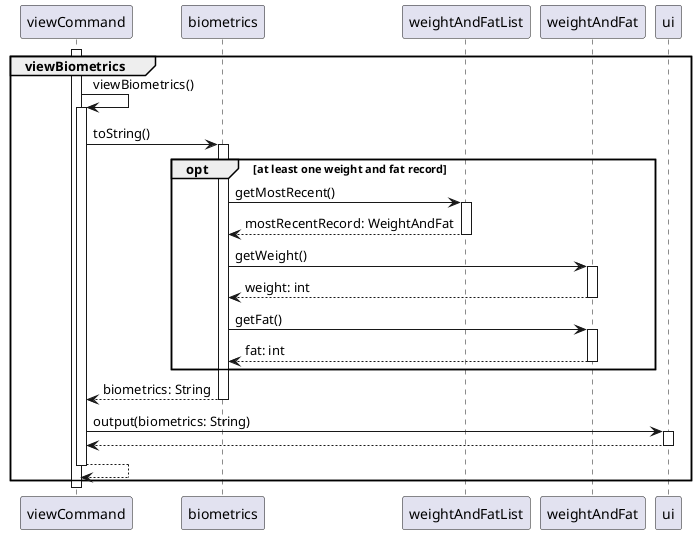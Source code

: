 @startuml
'https://plantuml.com/sequence-diagram

autoactivate on

activate viewCommand
group viewBiometrics
    viewCommand -> viewCommand: viewBiometrics()
    viewCommand -> biometrics: toString()
    opt at least one weight and fat record
        biometrics -> weightAndFatList: getMostRecent()
        return mostRecentRecord: WeightAndFat
        biometrics -> weightAndFat: getWeight()
        return weight: int
        biometrics -> weightAndFat: getFat()
        return fat: int
    end

    return biometrics: String
    viewCommand -> ui: output(biometrics: String)
    return
return

end

deactivate viewCommand

@enduml